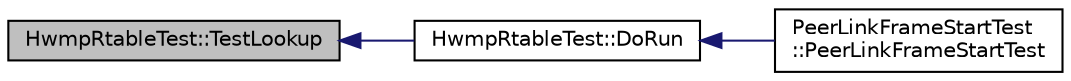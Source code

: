 digraph "HwmpRtableTest::TestLookup"
{
  edge [fontname="Helvetica",fontsize="10",labelfontname="Helvetica",labelfontsize="10"];
  node [fontname="Helvetica",fontsize="10",shape=record];
  rankdir="LR";
  Node1 [label="HwmpRtableTest::TestLookup",height=0.2,width=0.4,color="black", fillcolor="grey75", style="filled", fontcolor="black"];
  Node1 -> Node2 [dir="back",color="midnightblue",fontsize="10",style="solid"];
  Node2 [label="HwmpRtableTest::DoRun",height=0.2,width=0.4,color="black", fillcolor="white", style="filled",URL="$d9/d5c/classHwmpRtableTest.html#aeba47e3dbdade2299df5fb28e4cc7f49",tooltip="Implementation to actually run this TestCase. "];
  Node2 -> Node3 [dir="back",color="midnightblue",fontsize="10",style="solid"];
  Node3 [label="PeerLinkFrameStartTest\l::PeerLinkFrameStartTest",height=0.2,width=0.4,color="black", fillcolor="white", style="filled",URL="$db/db4/structPeerLinkFrameStartTest.html#a1f148f12c113735f421792654d067eb7"];
}
